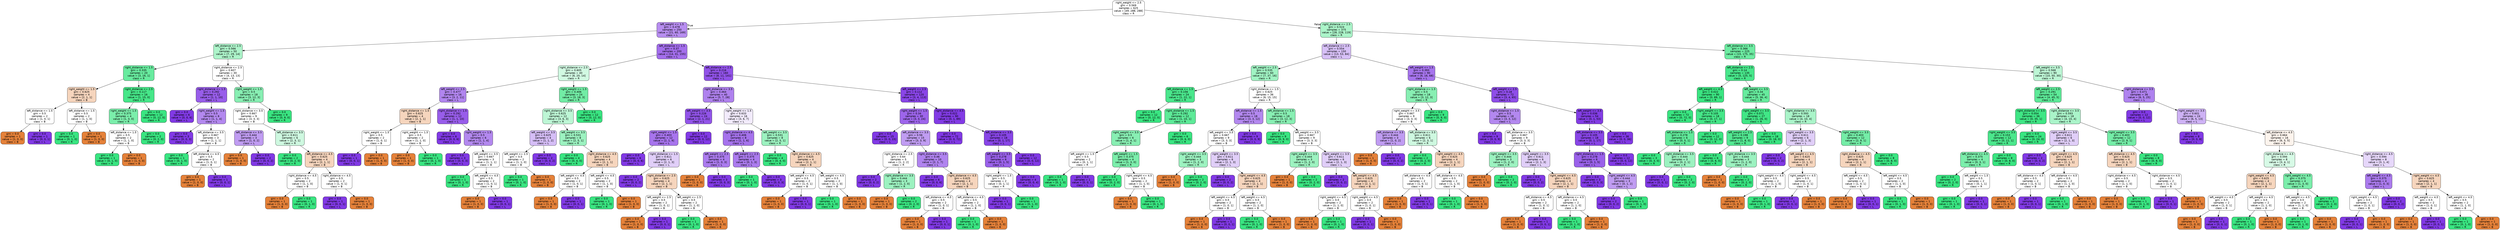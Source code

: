 digraph Tree {
node [shape=box, style="filled, rounded", color="black", fontname="helvetica"] ;
edge [fontname="helvetica"] ;
0 [label="right_weight <= 2.5\ngini = 0.569\nsamples = 625\nvalue = [49, 288, 288]\nclass = R", fillcolor="#ffffff"] ;
1 [label="left_weight <= 1.5\ngini = 0.478\nsamples = 250\nvalue = [21, 60, 169]\nclass = L", fillcolor="#b78df0"] ;
0 -> 1 [labeldistance=2.5, labelangle=45, headlabel="True"] ;
2 [label="left_distance <= 2.5\ngini = 0.566\nsamples = 50\nvalue = [7, 29, 14]\nclass = R", fillcolor="#adf4ca"] ;
1 -> 2 ;
3 [label="right_distance <= 1.5\ngini = 0.335\nsamples = 20\nvalue = [3, 16, 1]\nclass = R", fillcolor="#68eb9f"] ;
2 -> 3 ;
4 [label="right_weight <= 1.5\ngini = 0.625\nsamples = 4\nvalue = [2, 1, 1]\nclass = B", fillcolor="#f6d5bd"] ;
3 -> 4 ;
5 [label="left_distance <= 1.5\ngini = 0.5\nsamples = 2\nvalue = [1, 0, 1]\nclass = B", fillcolor="#ffffff"] ;
4 -> 5 ;
6 [label="gini = 0.0\nsamples = 1\nvalue = [1, 0, 0]\nclass = B", fillcolor="#e58139"] ;
5 -> 6 ;
7 [label="gini = 0.0\nsamples = 1\nvalue = [0, 0, 1]\nclass = L", fillcolor="#8139e5"] ;
5 -> 7 ;
8 [label="left_distance <= 1.5\ngini = 0.5\nsamples = 2\nvalue = [1, 1, 0]\nclass = B", fillcolor="#ffffff"] ;
4 -> 8 ;
9 [label="gini = 0.0\nsamples = 1\nvalue = [0, 1, 0]\nclass = R", fillcolor="#39e581"] ;
8 -> 9 ;
10 [label="gini = 0.0\nsamples = 1\nvalue = [1, 0, 0]\nclass = B", fillcolor="#e58139"] ;
8 -> 10 ;
11 [label="right_distance <= 2.5\ngini = 0.117\nsamples = 16\nvalue = [1, 15, 0]\nclass = R", fillcolor="#46e789"] ;
3 -> 11 ;
12 [label="right_weight <= 1.5\ngini = 0.375\nsamples = 4\nvalue = [1, 3, 0]\nclass = R", fillcolor="#7beeab"] ;
11 -> 12 ;
13 [label="left_distance <= 1.5\ngini = 0.5\nsamples = 2\nvalue = [1, 1, 0]\nclass = B", fillcolor="#ffffff"] ;
12 -> 13 ;
14 [label="gini = 0.0\nsamples = 1\nvalue = [0, 1, 0]\nclass = R", fillcolor="#39e581"] ;
13 -> 14 ;
15 [label="gini = 0.0\nsamples = 1\nvalue = [1, 0, 0]\nclass = B", fillcolor="#e58139"] ;
13 -> 15 ;
16 [label="gini = 0.0\nsamples = 2\nvalue = [0, 2, 0]\nclass = R", fillcolor="#39e581"] ;
12 -> 16 ;
17 [label="gini = 0.0\nsamples = 12\nvalue = [0, 12, 0]\nclass = R", fillcolor="#39e581"] ;
11 -> 17 ;
18 [label="right_distance <= 2.5\ngini = 0.607\nsamples = 30\nvalue = [4, 13, 13]\nclass = R", fillcolor="#ffffff"] ;
2 -> 18 ;
19 [label="right_distance <= 1.5\ngini = 0.292\nsamples = 12\nvalue = [1, 1, 10]\nclass = L", fillcolor="#985dea"] ;
18 -> 19 ;
20 [label="gini = 0.0\nsamples = 6\nvalue = [0, 0, 6]\nclass = L", fillcolor="#8139e5"] ;
19 -> 20 ;
21 [label="right_weight <= 1.5\ngini = 0.5\nsamples = 6\nvalue = [1, 1, 4]\nclass = L", fillcolor="#b388ef"] ;
19 -> 21 ;
22 [label="gini = 0.0\nsamples = 3\nvalue = [0, 0, 3]\nclass = L", fillcolor="#8139e5"] ;
21 -> 22 ;
23 [label="left_distance <= 3.5\ngini = 0.667\nsamples = 3\nvalue = [1, 1, 1]\nclass = B", fillcolor="#ffffff"] ;
21 -> 23 ;
24 [label="gini = 0.0\nsamples = 1\nvalue = [0, 1, 0]\nclass = R", fillcolor="#39e581"] ;
23 -> 24 ;
25 [label="left_distance <= 4.5\ngini = 0.5\nsamples = 2\nvalue = [1, 0, 1]\nclass = B", fillcolor="#ffffff"] ;
23 -> 25 ;
26 [label="gini = 0.0\nsamples = 1\nvalue = [1, 0, 0]\nclass = B", fillcolor="#e58139"] ;
25 -> 26 ;
27 [label="gini = 0.0\nsamples = 1\nvalue = [0, 0, 1]\nclass = L", fillcolor="#8139e5"] ;
25 -> 27 ;
28 [label="right_weight <= 1.5\ngini = 0.5\nsamples = 18\nvalue = [3, 12, 3]\nclass = R", fillcolor="#88efb3"] ;
18 -> 28 ;
29 [label="right_distance <= 3.5\ngini = 0.667\nsamples = 9\nvalue = [3, 3, 3]\nclass = B", fillcolor="#ffffff"] ;
28 -> 29 ;
30 [label="left_distance <= 3.5\ngini = 0.444\nsamples = 3\nvalue = [1, 0, 2]\nclass = L", fillcolor="#c09cf2"] ;
29 -> 30 ;
31 [label="gini = 0.0\nsamples = 1\nvalue = [1, 0, 0]\nclass = B", fillcolor="#e58139"] ;
30 -> 31 ;
32 [label="gini = 0.0\nsamples = 2\nvalue = [0, 0, 2]\nclass = L", fillcolor="#8139e5"] ;
30 -> 32 ;
33 [label="left_distance <= 3.5\ngini = 0.611\nsamples = 6\nvalue = [2, 3, 1]\nclass = R", fillcolor="#cef8e0"] ;
29 -> 33 ;
34 [label="gini = 0.0\nsamples = 2\nvalue = [0, 2, 0]\nclass = R", fillcolor="#39e581"] ;
33 -> 34 ;
35 [label="left_distance <= 4.5\ngini = 0.625\nsamples = 4\nvalue = [2, 1, 1]\nclass = B", fillcolor="#f6d5bd"] ;
33 -> 35 ;
36 [label="right_distance <= 4.5\ngini = 0.5\nsamples = 2\nvalue = [1, 1, 0]\nclass = B", fillcolor="#ffffff"] ;
35 -> 36 ;
37 [label="gini = 0.0\nsamples = 1\nvalue = [1, 0, 0]\nclass = B", fillcolor="#e58139"] ;
36 -> 37 ;
38 [label="gini = 0.0\nsamples = 1\nvalue = [0, 1, 0]\nclass = R", fillcolor="#39e581"] ;
36 -> 38 ;
39 [label="right_distance <= 4.5\ngini = 0.5\nsamples = 2\nvalue = [1, 0, 1]\nclass = B", fillcolor="#ffffff"] ;
35 -> 39 ;
40 [label="gini = 0.0\nsamples = 1\nvalue = [0, 0, 1]\nclass = L", fillcolor="#8139e5"] ;
39 -> 40 ;
41 [label="gini = 0.0\nsamples = 1\nvalue = [1, 0, 0]\nclass = B", fillcolor="#e58139"] ;
39 -> 41 ;
42 [label="gini = 0.0\nsamples = 9\nvalue = [0, 9, 0]\nclass = R", fillcolor="#39e581"] ;
28 -> 42 ;
43 [label="left_distance <= 1.5\ngini = 0.37\nsamples = 200\nvalue = [14, 31, 155]\nclass = L", fillcolor="#a36eec"] ;
1 -> 43 ;
44 [label="right_distance <= 2.5\ngini = 0.605\nsamples = 40\nvalue = [6, 20, 14]\nclass = R", fillcolor="#d1f9e2"] ;
43 -> 44 ;
45 [label="left_weight <= 2.5\ngini = 0.477\nsamples = 16\nvalue = [3, 2, 11]\nclass = L", fillcolor="#b185ef"] ;
44 -> 45 ;
46 [label="right_distance <= 1.5\ngini = 0.625\nsamples = 4\nvalue = [2, 1, 1]\nclass = B", fillcolor="#f6d5bd"] ;
45 -> 46 ;
47 [label="right_weight <= 1.5\ngini = 0.5\nsamples = 2\nvalue = [1, 0, 1]\nclass = B", fillcolor="#ffffff"] ;
46 -> 47 ;
48 [label="gini = 0.0\nsamples = 1\nvalue = [0, 0, 1]\nclass = L", fillcolor="#8139e5"] ;
47 -> 48 ;
49 [label="gini = 0.0\nsamples = 1\nvalue = [1, 0, 0]\nclass = B", fillcolor="#e58139"] ;
47 -> 49 ;
50 [label="right_weight <= 1.5\ngini = 0.5\nsamples = 2\nvalue = [1, 1, 0]\nclass = B", fillcolor="#ffffff"] ;
46 -> 50 ;
51 [label="gini = 0.0\nsamples = 1\nvalue = [1, 0, 0]\nclass = B", fillcolor="#e58139"] ;
50 -> 51 ;
52 [label="gini = 0.0\nsamples = 1\nvalue = [0, 1, 0]\nclass = R", fillcolor="#39e581"] ;
50 -> 52 ;
53 [label="right_distance <= 1.5\ngini = 0.292\nsamples = 12\nvalue = [1, 1, 10]\nclass = L", fillcolor="#985dea"] ;
45 -> 53 ;
54 [label="gini = 0.0\nsamples = 6\nvalue = [0, 0, 6]\nclass = L", fillcolor="#8139e5"] ;
53 -> 54 ;
55 [label="right_weight <= 1.5\ngini = 0.5\nsamples = 6\nvalue = [1, 1, 4]\nclass = L", fillcolor="#b388ef"] ;
53 -> 55 ;
56 [label="gini = 0.0\nsamples = 3\nvalue = [0, 0, 3]\nclass = L", fillcolor="#8139e5"] ;
55 -> 56 ;
57 [label="left_weight <= 3.5\ngini = 0.667\nsamples = 3\nvalue = [1, 1, 1]\nclass = B", fillcolor="#ffffff"] ;
55 -> 57 ;
58 [label="gini = 0.0\nsamples = 1\nvalue = [0, 1, 0]\nclass = R", fillcolor="#39e581"] ;
57 -> 58 ;
59 [label="left_weight <= 4.5\ngini = 0.5\nsamples = 2\nvalue = [1, 0, 1]\nclass = B", fillcolor="#ffffff"] ;
57 -> 59 ;
60 [label="gini = 0.0\nsamples = 1\nvalue = [1, 0, 0]\nclass = B", fillcolor="#e58139"] ;
59 -> 60 ;
61 [label="gini = 0.0\nsamples = 1\nvalue = [0, 0, 1]\nclass = L", fillcolor="#8139e5"] ;
59 -> 61 ;
62 [label="right_weight <= 1.5\ngini = 0.406\nsamples = 24\nvalue = [3, 18, 3]\nclass = R", fillcolor="#72eca5"] ;
44 -> 62 ;
63 [label="right_distance <= 3.5\ngini = 0.625\nsamples = 12\nvalue = [3, 6, 3]\nclass = R", fillcolor="#bdf6d5"] ;
62 -> 63 ;
64 [label="left_weight <= 3.5\ngini = 0.625\nsamples = 4\nvalue = [1, 1, 2]\nclass = L", fillcolor="#d5bdf6"] ;
63 -> 64 ;
65 [label="left_weight <= 2.5\ngini = 0.5\nsamples = 2\nvalue = [1, 1, 0]\nclass = B", fillcolor="#ffffff"] ;
64 -> 65 ;
66 [label="gini = 0.0\nsamples = 1\nvalue = [0, 1, 0]\nclass = R", fillcolor="#39e581"] ;
65 -> 66 ;
67 [label="gini = 0.0\nsamples = 1\nvalue = [1, 0, 0]\nclass = B", fillcolor="#e58139"] ;
65 -> 67 ;
68 [label="gini = 0.0\nsamples = 2\nvalue = [0, 0, 2]\nclass = L", fillcolor="#8139e5"] ;
64 -> 68 ;
69 [label="left_weight <= 3.5\ngini = 0.531\nsamples = 8\nvalue = [2, 5, 1]\nclass = R", fillcolor="#9cf2c0"] ;
63 -> 69 ;
70 [label="gini = 0.0\nsamples = 4\nvalue = [0, 4, 0]\nclass = R", fillcolor="#39e581"] ;
69 -> 70 ;
71 [label="right_distance <= 4.5\ngini = 0.625\nsamples = 4\nvalue = [2, 1, 1]\nclass = B", fillcolor="#f6d5bd"] ;
69 -> 71 ;
72 [label="left_weight <= 4.5\ngini = 0.5\nsamples = 2\nvalue = [1, 0, 1]\nclass = B", fillcolor="#ffffff"] ;
71 -> 72 ;
73 [label="gini = 0.0\nsamples = 1\nvalue = [1, 0, 0]\nclass = B", fillcolor="#e58139"] ;
72 -> 73 ;
74 [label="gini = 0.0\nsamples = 1\nvalue = [0, 0, 1]\nclass = L", fillcolor="#8139e5"] ;
72 -> 74 ;
75 [label="left_weight <= 4.5\ngini = 0.5\nsamples = 2\nvalue = [1, 1, 0]\nclass = B", fillcolor="#ffffff"] ;
71 -> 75 ;
76 [label="gini = 0.0\nsamples = 1\nvalue = [0, 1, 0]\nclass = R", fillcolor="#39e581"] ;
75 -> 76 ;
77 [label="gini = 0.0\nsamples = 1\nvalue = [1, 0, 0]\nclass = B", fillcolor="#e58139"] ;
75 -> 77 ;
78 [label="gini = 0.0\nsamples = 12\nvalue = [0, 12, 0]\nclass = R", fillcolor="#39e581"] ;
62 -> 78 ;
79 [label="left_distance <= 2.5\ngini = 0.216\nsamples = 160\nvalue = [8, 11, 141]\nclass = L", fillcolor="#9152e8"] ;
43 -> 79 ;
80 [label="right_distance <= 3.5\ngini = 0.464\nsamples = 40\nvalue = [5, 7, 28]\nclass = L", fillcolor="#af81ee"] ;
79 -> 80 ;
81 [label="left_weight <= 3.5\ngini = 0.226\nsamples = 24\nvalue = [2, 1, 21]\nclass = L", fillcolor="#9254e9"] ;
80 -> 81 ;
82 [label="right_weight <= 1.5\ngini = 0.403\nsamples = 12\nvalue = [2, 1, 9]\nclass = L", fillcolor="#a774ed"] ;
81 -> 82 ;
83 [label="gini = 0.0\nsamples = 6\nvalue = [0, 0, 6]\nclass = L", fillcolor="#8139e5"] ;
82 -> 83 ;
84 [label="right_distance <= 1.5\ngini = 0.611\nsamples = 6\nvalue = [2, 1, 3]\nclass = L", fillcolor="#e0cef8"] ;
82 -> 84 ;
85 [label="gini = 0.0\nsamples = 2\nvalue = [0, 0, 2]\nclass = L", fillcolor="#8139e5"] ;
84 -> 85 ;
86 [label="right_distance <= 2.5\ngini = 0.625\nsamples = 4\nvalue = [2, 1, 1]\nclass = B", fillcolor="#f6d5bd"] ;
84 -> 86 ;
87 [label="left_weight <= 2.5\ngini = 0.5\nsamples = 2\nvalue = [1, 0, 1]\nclass = B", fillcolor="#ffffff"] ;
86 -> 87 ;
88 [label="gini = 0.0\nsamples = 1\nvalue = [1, 0, 0]\nclass = B", fillcolor="#e58139"] ;
87 -> 88 ;
89 [label="gini = 0.0\nsamples = 1\nvalue = [0, 0, 1]\nclass = L", fillcolor="#8139e5"] ;
87 -> 89 ;
90 [label="left_weight <= 2.5\ngini = 0.5\nsamples = 2\nvalue = [1, 1, 0]\nclass = B", fillcolor="#ffffff"] ;
86 -> 90 ;
91 [label="gini = 0.0\nsamples = 1\nvalue = [0, 1, 0]\nclass = R", fillcolor="#39e581"] ;
90 -> 91 ;
92 [label="gini = 0.0\nsamples = 1\nvalue = [1, 0, 0]\nclass = B", fillcolor="#e58139"] ;
90 -> 92 ;
93 [label="gini = 0.0\nsamples = 12\nvalue = [0, 0, 12]\nclass = L", fillcolor="#8139e5"] ;
81 -> 93 ;
94 [label="right_weight <= 1.5\ngini = 0.633\nsamples = 16\nvalue = [3, 6, 7]\nclass = L", fillcolor="#f2ebfc"] ;
80 -> 94 ;
95 [label="right_distance <= 4.5\ngini = 0.406\nsamples = 8\nvalue = [1, 1, 6]\nclass = L", fillcolor="#a572ec"] ;
94 -> 95 ;
96 [label="left_weight <= 2.5\ngini = 0.375\nsamples = 4\nvalue = [1, 0, 3]\nclass = L", fillcolor="#ab7bee"] ;
95 -> 96 ;
97 [label="gini = 0.0\nsamples = 1\nvalue = [1, 0, 0]\nclass = B", fillcolor="#e58139"] ;
96 -> 97 ;
98 [label="gini = 0.0\nsamples = 3\nvalue = [0, 0, 3]\nclass = L", fillcolor="#8139e5"] ;
96 -> 98 ;
99 [label="left_weight <= 2.5\ngini = 0.375\nsamples = 4\nvalue = [0, 1, 3]\nclass = L", fillcolor="#ab7bee"] ;
95 -> 99 ;
100 [label="gini = 0.0\nsamples = 1\nvalue = [0, 1, 0]\nclass = R", fillcolor="#39e581"] ;
99 -> 100 ;
101 [label="gini = 0.0\nsamples = 3\nvalue = [0, 0, 3]\nclass = L", fillcolor="#8139e5"] ;
99 -> 101 ;
102 [label="left_weight <= 3.5\ngini = 0.531\nsamples = 8\nvalue = [2, 5, 1]\nclass = R", fillcolor="#9cf2c0"] ;
94 -> 102 ;
103 [label="gini = 0.0\nsamples = 4\nvalue = [0, 4, 0]\nclass = R", fillcolor="#39e581"] ;
102 -> 103 ;
104 [label="right_distance <= 4.5\ngini = 0.625\nsamples = 4\nvalue = [2, 1, 1]\nclass = B", fillcolor="#f6d5bd"] ;
102 -> 104 ;
105 [label="left_weight <= 4.5\ngini = 0.5\nsamples = 2\nvalue = [1, 0, 1]\nclass = B", fillcolor="#ffffff"] ;
104 -> 105 ;
106 [label="gini = 0.0\nsamples = 1\nvalue = [1, 0, 0]\nclass = B", fillcolor="#e58139"] ;
105 -> 106 ;
107 [label="gini = 0.0\nsamples = 1\nvalue = [0, 0, 1]\nclass = L", fillcolor="#8139e5"] ;
105 -> 107 ;
108 [label="left_weight <= 4.5\ngini = 0.5\nsamples = 2\nvalue = [1, 1, 0]\nclass = B", fillcolor="#ffffff"] ;
104 -> 108 ;
109 [label="gini = 0.0\nsamples = 1\nvalue = [0, 1, 0]\nclass = R", fillcolor="#39e581"] ;
108 -> 109 ;
110 [label="gini = 0.0\nsamples = 1\nvalue = [1, 0, 0]\nclass = B", fillcolor="#e58139"] ;
108 -> 110 ;
111 [label="left_weight <= 2.5\ngini = 0.112\nsamples = 120\nvalue = [3, 4, 113]\nclass = L", fillcolor="#8945e7"] ;
79 -> 111 ;
112 [label="right_weight <= 1.5\ngini = 0.34\nsamples = 30\nvalue = [3, 3, 24]\nclass = L", fillcolor="#9d65eb"] ;
111 -> 112 ;
113 [label="gini = 0.0\nsamples = 15\nvalue = [0, 0, 15]\nclass = L", fillcolor="#8139e5"] ;
112 -> 113 ;
114 [label="left_distance <= 3.5\ngini = 0.56\nsamples = 15\nvalue = [3, 3, 9]\nclass = L", fillcolor="#c09cf2"] ;
112 -> 114 ;
115 [label="right_distance <= 2.5\ngini = 0.64\nsamples = 5\nvalue = [1, 2, 2]\nclass = R", fillcolor="#ffffff"] ;
114 -> 115 ;
116 [label="gini = 0.0\nsamples = 2\nvalue = [0, 0, 2]\nclass = L", fillcolor="#8139e5"] ;
115 -> 116 ;
117 [label="right_distance <= 3.5\ngini = 0.444\nsamples = 3\nvalue = [1, 2, 0]\nclass = R", fillcolor="#9cf2c0"] ;
115 -> 117 ;
118 [label="gini = 0.0\nsamples = 1\nvalue = [1, 0, 0]\nclass = B", fillcolor="#e58139"] ;
117 -> 118 ;
119 [label="gini = 0.0\nsamples = 2\nvalue = [0, 2, 0]\nclass = R", fillcolor="#39e581"] ;
117 -> 119 ;
120 [label="right_distance <= 3.5\ngini = 0.46\nsamples = 10\nvalue = [2, 1, 7]\nclass = L", fillcolor="#b083ef"] ;
114 -> 120 ;
121 [label="gini = 0.0\nsamples = 6\nvalue = [0, 0, 6]\nclass = L", fillcolor="#8139e5"] ;
120 -> 121 ;
122 [label="right_distance <= 4.5\ngini = 0.625\nsamples = 4\nvalue = [2, 1, 1]\nclass = B", fillcolor="#f6d5bd"] ;
120 -> 122 ;
123 [label="left_distance <= 4.5\ngini = 0.5\nsamples = 2\nvalue = [1, 0, 1]\nclass = B", fillcolor="#ffffff"] ;
122 -> 123 ;
124 [label="gini = 0.0\nsamples = 1\nvalue = [1, 0, 0]\nclass = B", fillcolor="#e58139"] ;
123 -> 124 ;
125 [label="gini = 0.0\nsamples = 1\nvalue = [0, 0, 1]\nclass = L", fillcolor="#8139e5"] ;
123 -> 125 ;
126 [label="left_distance <= 4.5\ngini = 0.5\nsamples = 2\nvalue = [1, 1, 0]\nclass = B", fillcolor="#ffffff"] ;
122 -> 126 ;
127 [label="gini = 0.0\nsamples = 1\nvalue = [0, 1, 0]\nclass = R", fillcolor="#39e581"] ;
126 -> 127 ;
128 [label="gini = 0.0\nsamples = 1\nvalue = [1, 0, 0]\nclass = B", fillcolor="#e58139"] ;
126 -> 128 ;
129 [label="right_distance <= 4.5\ngini = 0.022\nsamples = 90\nvalue = [0, 1, 89]\nclass = L", fillcolor="#823be5"] ;
111 -> 129 ;
130 [label="gini = 0.0\nsamples = 72\nvalue = [0, 0, 72]\nclass = L", fillcolor="#8139e5"] ;
129 -> 130 ;
131 [label="left_distance <= 3.5\ngini = 0.105\nsamples = 18\nvalue = [0, 1, 17]\nclass = L", fillcolor="#8845e7"] ;
129 -> 131 ;
132 [label="left_weight <= 3.5\ngini = 0.278\nsamples = 6\nvalue = [0, 1, 5]\nclass = L", fillcolor="#9a61ea"] ;
131 -> 132 ;
133 [label="right_weight <= 1.5\ngini = 0.5\nsamples = 2\nvalue = [0, 1, 1]\nclass = R", fillcolor="#ffffff"] ;
132 -> 133 ;
134 [label="gini = 0.0\nsamples = 1\nvalue = [0, 0, 1]\nclass = L", fillcolor="#8139e5"] ;
133 -> 134 ;
135 [label="gini = 0.0\nsamples = 1\nvalue = [0, 1, 0]\nclass = R", fillcolor="#39e581"] ;
133 -> 135 ;
136 [label="gini = 0.0\nsamples = 4\nvalue = [0, 0, 4]\nclass = L", fillcolor="#8139e5"] ;
132 -> 136 ;
137 [label="gini = 0.0\nsamples = 12\nvalue = [0, 0, 12]\nclass = L", fillcolor="#8139e5"] ;
131 -> 137 ;
138 [label="right_distance <= 2.5\ngini = 0.524\nsamples = 375\nvalue = [28, 228, 119]\nclass = R", fillcolor="#abf4c9"] ;
0 -> 138 [labeldistance=2.5, labelangle=-45, headlabel="False"] ;
139 [label="left_distance <= 2.5\ngini = 0.554\nsamples = 150\nvalue = [13, 53, 84]\nclass = L", fillcolor="#d7c0f7"] ;
138 -> 139 ;
140 [label="left_weight <= 2.5\ngini = 0.535\nsamples = 60\nvalue = [7, 37, 16]\nclass = R", fillcolor="#a0f3c3"] ;
139 -> 140 ;
141 [label="left_distance <= 1.5\ngini = 0.156\nsamples = 24\nvalue = [1, 22, 1]\nclass = R", fillcolor="#4ae78c"] ;
140 -> 141 ;
142 [label="gini = 0.0\nsamples = 12\nvalue = [0, 12, 0]\nclass = R", fillcolor="#39e581"] ;
141 -> 142 ;
143 [label="right_distance <= 1.5\ngini = 0.292\nsamples = 12\nvalue = [1, 10, 1]\nclass = R", fillcolor="#5dea98"] ;
141 -> 143 ;
144 [label="right_weight <= 3.5\ngini = 0.5\nsamples = 6\nvalue = [1, 4, 1]\nclass = R", fillcolor="#88efb3"] ;
143 -> 144 ;
145 [label="left_weight <= 1.5\ngini = 0.5\nsamples = 2\nvalue = [0, 1, 1]\nclass = R", fillcolor="#ffffff"] ;
144 -> 145 ;
146 [label="gini = 0.0\nsamples = 1\nvalue = [0, 1, 0]\nclass = R", fillcolor="#39e581"] ;
145 -> 146 ;
147 [label="gini = 0.0\nsamples = 1\nvalue = [0, 0, 1]\nclass = L", fillcolor="#8139e5"] ;
145 -> 147 ;
148 [label="left_weight <= 1.5\ngini = 0.375\nsamples = 4\nvalue = [1, 3, 0]\nclass = R", fillcolor="#7beeab"] ;
144 -> 148 ;
149 [label="gini = 0.0\nsamples = 2\nvalue = [0, 2, 0]\nclass = R", fillcolor="#39e581"] ;
148 -> 149 ;
150 [label="right_weight <= 4.5\ngini = 0.5\nsamples = 2\nvalue = [1, 1, 0]\nclass = B", fillcolor="#ffffff"] ;
148 -> 150 ;
151 [label="gini = 0.0\nsamples = 1\nvalue = [1, 0, 0]\nclass = B", fillcolor="#e58139"] ;
150 -> 151 ;
152 [label="gini = 0.0\nsamples = 1\nvalue = [0, 1, 0]\nclass = R", fillcolor="#39e581"] ;
150 -> 152 ;
153 [label="gini = 0.0\nsamples = 6\nvalue = [0, 6, 0]\nclass = R", fillcolor="#39e581"] ;
143 -> 153 ;
154 [label="right_distance <= 1.5\ngini = 0.625\nsamples = 36\nvalue = [6, 15, 15]\nclass = R", fillcolor="#ffffff"] ;
140 -> 154 ;
155 [label="left_distance <= 1.5\ngini = 0.5\nsamples = 18\nvalue = [3, 3, 12]\nclass = L", fillcolor="#b388ef"] ;
154 -> 155 ;
156 [label="left_weight <= 3.5\ngini = 0.667\nsamples = 9\nvalue = [3, 3, 3]\nclass = B", fillcolor="#ffffff"] ;
155 -> 156 ;
157 [label="right_weight <= 3.5\ngini = 0.444\nsamples = 3\nvalue = [1, 2, 0]\nclass = R", fillcolor="#9cf2c0"] ;
156 -> 157 ;
158 [label="gini = 0.0\nsamples = 1\nvalue = [1, 0, 0]\nclass = B", fillcolor="#e58139"] ;
157 -> 158 ;
159 [label="gini = 0.0\nsamples = 2\nvalue = [0, 2, 0]\nclass = R", fillcolor="#39e581"] ;
157 -> 159 ;
160 [label="right_weight <= 3.5\ngini = 0.611\nsamples = 6\nvalue = [2, 1, 3]\nclass = L", fillcolor="#e0cef8"] ;
156 -> 160 ;
161 [label="gini = 0.0\nsamples = 2\nvalue = [0, 0, 2]\nclass = L", fillcolor="#8139e5"] ;
160 -> 161 ;
162 [label="right_weight <= 4.5\ngini = 0.625\nsamples = 4\nvalue = [2, 1, 1]\nclass = B", fillcolor="#f6d5bd"] ;
160 -> 162 ;
163 [label="left_weight <= 4.5\ngini = 0.5\nsamples = 2\nvalue = [1, 0, 1]\nclass = B", fillcolor="#ffffff"] ;
162 -> 163 ;
164 [label="gini = 0.0\nsamples = 1\nvalue = [1, 0, 0]\nclass = B", fillcolor="#e58139"] ;
163 -> 164 ;
165 [label="gini = 0.0\nsamples = 1\nvalue = [0, 0, 1]\nclass = L", fillcolor="#8139e5"] ;
163 -> 165 ;
166 [label="left_weight <= 4.5\ngini = 0.5\nsamples = 2\nvalue = [1, 1, 0]\nclass = B", fillcolor="#ffffff"] ;
162 -> 166 ;
167 [label="gini = 0.0\nsamples = 1\nvalue = [0, 1, 0]\nclass = R", fillcolor="#39e581"] ;
166 -> 167 ;
168 [label="gini = 0.0\nsamples = 1\nvalue = [1, 0, 0]\nclass = B", fillcolor="#e58139"] ;
166 -> 168 ;
169 [label="gini = 0.0\nsamples = 9\nvalue = [0, 0, 9]\nclass = L", fillcolor="#8139e5"] ;
155 -> 169 ;
170 [label="left_distance <= 1.5\ngini = 0.5\nsamples = 18\nvalue = [3, 12, 3]\nclass = R", fillcolor="#88efb3"] ;
154 -> 170 ;
171 [label="gini = 0.0\nsamples = 9\nvalue = [0, 9, 0]\nclass = R", fillcolor="#39e581"] ;
170 -> 171 ;
172 [label="left_weight <= 3.5\ngini = 0.667\nsamples = 9\nvalue = [3, 3, 3]\nclass = B", fillcolor="#ffffff"] ;
170 -> 172 ;
173 [label="right_weight <= 3.5\ngini = 0.444\nsamples = 3\nvalue = [1, 2, 0]\nclass = R", fillcolor="#9cf2c0"] ;
172 -> 173 ;
174 [label="gini = 0.0\nsamples = 1\nvalue = [1, 0, 0]\nclass = B", fillcolor="#e58139"] ;
173 -> 174 ;
175 [label="gini = 0.0\nsamples = 2\nvalue = [0, 2, 0]\nclass = R", fillcolor="#39e581"] ;
173 -> 175 ;
176 [label="right_weight <= 3.5\ngini = 0.611\nsamples = 6\nvalue = [2, 1, 3]\nclass = L", fillcolor="#e0cef8"] ;
172 -> 176 ;
177 [label="gini = 0.0\nsamples = 2\nvalue = [0, 0, 2]\nclass = L", fillcolor="#8139e5"] ;
176 -> 177 ;
178 [label="left_weight <= 4.5\ngini = 0.625\nsamples = 4\nvalue = [2, 1, 1]\nclass = B", fillcolor="#f6d5bd"] ;
176 -> 178 ;
179 [label="right_weight <= 4.5\ngini = 0.5\nsamples = 2\nvalue = [1, 1, 0]\nclass = B", fillcolor="#ffffff"] ;
178 -> 179 ;
180 [label="gini = 0.0\nsamples = 1\nvalue = [1, 0, 0]\nclass = B", fillcolor="#e58139"] ;
179 -> 180 ;
181 [label="gini = 0.0\nsamples = 1\nvalue = [0, 1, 0]\nclass = R", fillcolor="#39e581"] ;
179 -> 181 ;
182 [label="right_weight <= 4.5\ngini = 0.5\nsamples = 2\nvalue = [1, 0, 1]\nclass = B", fillcolor="#ffffff"] ;
178 -> 182 ;
183 [label="gini = 0.0\nsamples = 1\nvalue = [0, 0, 1]\nclass = L", fillcolor="#8139e5"] ;
182 -> 183 ;
184 [label="gini = 0.0\nsamples = 1\nvalue = [1, 0, 0]\nclass = B", fillcolor="#e58139"] ;
182 -> 184 ;
185 [label="left_weight <= 1.5\ngini = 0.393\nsamples = 90\nvalue = [6, 16, 68]\nclass = L", fillcolor="#a674ed"] ;
139 -> 185 ;
186 [label="right_distance <= 1.5\ngini = 0.5\nsamples = 18\nvalue = [3, 12, 3]\nclass = R", fillcolor="#88efb3"] ;
185 -> 186 ;
187 [label="right_weight <= 3.5\ngini = 0.667\nsamples = 9\nvalue = [3, 3, 3]\nclass = B", fillcolor="#ffffff"] ;
186 -> 187 ;
188 [label="left_distance <= 3.5\ngini = 0.444\nsamples = 3\nvalue = [1, 0, 2]\nclass = L", fillcolor="#c09cf2"] ;
187 -> 188 ;
189 [label="gini = 0.0\nsamples = 1\nvalue = [1, 0, 0]\nclass = B", fillcolor="#e58139"] ;
188 -> 189 ;
190 [label="gini = 0.0\nsamples = 2\nvalue = [0, 0, 2]\nclass = L", fillcolor="#8139e5"] ;
188 -> 190 ;
191 [label="left_distance <= 3.5\ngini = 0.611\nsamples = 6\nvalue = [2, 3, 1]\nclass = R", fillcolor="#cef8e0"] ;
187 -> 191 ;
192 [label="gini = 0.0\nsamples = 2\nvalue = [0, 2, 0]\nclass = R", fillcolor="#39e581"] ;
191 -> 192 ;
193 [label="right_weight <= 4.5\ngini = 0.625\nsamples = 4\nvalue = [2, 1, 1]\nclass = B", fillcolor="#f6d5bd"] ;
191 -> 193 ;
194 [label="left_distance <= 4.5\ngini = 0.5\nsamples = 2\nvalue = [1, 0, 1]\nclass = B", fillcolor="#ffffff"] ;
193 -> 194 ;
195 [label="gini = 0.0\nsamples = 1\nvalue = [1, 0, 0]\nclass = B", fillcolor="#e58139"] ;
194 -> 195 ;
196 [label="gini = 0.0\nsamples = 1\nvalue = [0, 0, 1]\nclass = L", fillcolor="#8139e5"] ;
194 -> 196 ;
197 [label="left_distance <= 4.5\ngini = 0.5\nsamples = 2\nvalue = [1, 1, 0]\nclass = B", fillcolor="#ffffff"] ;
193 -> 197 ;
198 [label="gini = 0.0\nsamples = 1\nvalue = [0, 1, 0]\nclass = R", fillcolor="#39e581"] ;
197 -> 198 ;
199 [label="gini = 0.0\nsamples = 1\nvalue = [1, 0, 0]\nclass = B", fillcolor="#e58139"] ;
197 -> 199 ;
200 [label="gini = 0.0\nsamples = 9\nvalue = [0, 9, 0]\nclass = R", fillcolor="#39e581"] ;
186 -> 200 ;
201 [label="left_weight <= 2.5\ngini = 0.18\nsamples = 72\nvalue = [3, 4, 65]\nclass = L", fillcolor="#8e4de8"] ;
185 -> 201 ;
202 [label="right_distance <= 1.5\ngini = 0.5\nsamples = 18\nvalue = [3, 3, 12]\nclass = L", fillcolor="#b388ef"] ;
201 -> 202 ;
203 [label="gini = 0.0\nsamples = 9\nvalue = [0, 0, 9]\nclass = L", fillcolor="#8139e5"] ;
202 -> 203 ;
204 [label="left_distance <= 3.5\ngini = 0.667\nsamples = 9\nvalue = [3, 3, 3]\nclass = B", fillcolor="#ffffff"] ;
202 -> 204 ;
205 [label="right_weight <= 3.5\ngini = 0.444\nsamples = 3\nvalue = [1, 2, 0]\nclass = R", fillcolor="#9cf2c0"] ;
204 -> 205 ;
206 [label="gini = 0.0\nsamples = 1\nvalue = [1, 0, 0]\nclass = B", fillcolor="#e58139"] ;
205 -> 206 ;
207 [label="gini = 0.0\nsamples = 2\nvalue = [0, 2, 0]\nclass = R", fillcolor="#39e581"] ;
205 -> 207 ;
208 [label="right_weight <= 3.5\ngini = 0.611\nsamples = 6\nvalue = [2, 1, 3]\nclass = L", fillcolor="#e0cef8"] ;
204 -> 208 ;
209 [label="gini = 0.0\nsamples = 2\nvalue = [0, 0, 2]\nclass = L", fillcolor="#8139e5"] ;
208 -> 209 ;
210 [label="right_weight <= 4.5\ngini = 0.625\nsamples = 4\nvalue = [2, 1, 1]\nclass = B", fillcolor="#f6d5bd"] ;
208 -> 210 ;
211 [label="left_distance <= 4.5\ngini = 0.5\nsamples = 2\nvalue = [1, 0, 1]\nclass = B", fillcolor="#ffffff"] ;
210 -> 211 ;
212 [label="gini = 0.0\nsamples = 1\nvalue = [1, 0, 0]\nclass = B", fillcolor="#e58139"] ;
211 -> 212 ;
213 [label="gini = 0.0\nsamples = 1\nvalue = [0, 0, 1]\nclass = L", fillcolor="#8139e5"] ;
211 -> 213 ;
214 [label="left_distance <= 4.5\ngini = 0.5\nsamples = 2\nvalue = [1, 1, 0]\nclass = B", fillcolor="#ffffff"] ;
210 -> 214 ;
215 [label="gini = 0.0\nsamples = 1\nvalue = [0, 1, 0]\nclass = R", fillcolor="#39e581"] ;
214 -> 215 ;
216 [label="gini = 0.0\nsamples = 1\nvalue = [1, 0, 0]\nclass = B", fillcolor="#e58139"] ;
214 -> 216 ;
217 [label="left_weight <= 3.5\ngini = 0.036\nsamples = 54\nvalue = [0, 1, 53]\nclass = L", fillcolor="#833de5"] ;
201 -> 217 ;
218 [label="left_distance <= 3.5\ngini = 0.105\nsamples = 18\nvalue = [0, 1, 17]\nclass = L", fillcolor="#8845e7"] ;
217 -> 218 ;
219 [label="right_distance <= 1.5\ngini = 0.278\nsamples = 6\nvalue = [0, 1, 5]\nclass = L", fillcolor="#9a61ea"] ;
218 -> 219 ;
220 [label="gini = 0.0\nsamples = 3\nvalue = [0, 0, 3]\nclass = L", fillcolor="#8139e5"] ;
219 -> 220 ;
221 [label="right_weight <= 4.5\ngini = 0.444\nsamples = 3\nvalue = [0, 1, 2]\nclass = L", fillcolor="#c09cf2"] ;
219 -> 221 ;
222 [label="gini = 0.0\nsamples = 2\nvalue = [0, 0, 2]\nclass = L", fillcolor="#8139e5"] ;
221 -> 222 ;
223 [label="gini = 0.0\nsamples = 1\nvalue = [0, 1, 0]\nclass = R", fillcolor="#39e581"] ;
221 -> 223 ;
224 [label="gini = 0.0\nsamples = 12\nvalue = [0, 0, 12]\nclass = L", fillcolor="#8139e5"] ;
218 -> 224 ;
225 [label="gini = 0.0\nsamples = 36\nvalue = [0, 0, 36]\nclass = L", fillcolor="#8139e5"] ;
217 -> 225 ;
226 [label="left_distance <= 3.5\ngini = 0.366\nsamples = 225\nvalue = [15, 175, 35]\nclass = R", fillcolor="#6deca2"] ;
138 -> 226 ;
227 [label="left_distance <= 2.5\ngini = 0.14\nsamples = 135\nvalue = [5, 125, 5]\nclass = R", fillcolor="#48e78b"] ;
226 -> 227 ;
228 [label="left_weight <= 4.5\ngini = 0.022\nsamples = 90\nvalue = [0, 89, 1]\nclass = R", fillcolor="#3be582"] ;
227 -> 228 ;
229 [label="gini = 0.0\nsamples = 72\nvalue = [0, 72, 0]\nclass = R", fillcolor="#39e581"] ;
228 -> 229 ;
230 [label="right_weight <= 3.5\ngini = 0.105\nsamples = 18\nvalue = [0, 17, 1]\nclass = R", fillcolor="#45e788"] ;
228 -> 230 ;
231 [label="left_distance <= 1.5\ngini = 0.278\nsamples = 6\nvalue = [0, 5, 1]\nclass = R", fillcolor="#61ea9a"] ;
230 -> 231 ;
232 [label="gini = 0.0\nsamples = 3\nvalue = [0, 3, 0]\nclass = R", fillcolor="#39e581"] ;
231 -> 232 ;
233 [label="right_distance <= 3.5\ngini = 0.444\nsamples = 3\nvalue = [0, 2, 1]\nclass = R", fillcolor="#9cf2c0"] ;
231 -> 233 ;
234 [label="gini = 0.0\nsamples = 1\nvalue = [0, 0, 1]\nclass = L", fillcolor="#8139e5"] ;
233 -> 234 ;
235 [label="gini = 0.0\nsamples = 2\nvalue = [0, 2, 0]\nclass = R", fillcolor="#39e581"] ;
233 -> 235 ;
236 [label="gini = 0.0\nsamples = 12\nvalue = [0, 12, 0]\nclass = R", fillcolor="#39e581"] ;
230 -> 236 ;
237 [label="left_weight <= 3.5\ngini = 0.34\nsamples = 45\nvalue = [5, 36, 4]\nclass = R", fillcolor="#66eb9d"] ;
227 -> 237 ;
238 [label="right_weight <= 3.5\ngini = 0.071\nsamples = 27\nvalue = [1, 26, 0]\nclass = R", fillcolor="#41e686"] ;
237 -> 238 ;
239 [label="left_weight <= 2.5\ngini = 0.198\nsamples = 9\nvalue = [1, 8, 0]\nclass = R", fillcolor="#52e891"] ;
238 -> 239 ;
240 [label="gini = 0.0\nsamples = 6\nvalue = [0, 6, 0]\nclass = R", fillcolor="#39e581"] ;
239 -> 240 ;
241 [label="right_distance <= 3.5\ngini = 0.444\nsamples = 3\nvalue = [1, 2, 0]\nclass = R", fillcolor="#9cf2c0"] ;
239 -> 241 ;
242 [label="gini = 0.0\nsamples = 1\nvalue = [1, 0, 0]\nclass = B", fillcolor="#e58139"] ;
241 -> 242 ;
243 [label="gini = 0.0\nsamples = 2\nvalue = [0, 2, 0]\nclass = R", fillcolor="#39e581"] ;
241 -> 243 ;
244 [label="gini = 0.0\nsamples = 18\nvalue = [0, 18, 0]\nclass = R", fillcolor="#39e581"] ;
238 -> 244 ;
245 [label="right_distance <= 3.5\ngini = 0.593\nsamples = 18\nvalue = [4, 10, 4]\nclass = R", fillcolor="#aaf4c9"] ;
237 -> 245 ;
246 [label="right_weight <= 3.5\ngini = 0.611\nsamples = 6\nvalue = [2, 1, 3]\nclass = L", fillcolor="#e0cef8"] ;
245 -> 246 ;
247 [label="gini = 0.0\nsamples = 2\nvalue = [0, 0, 2]\nclass = L", fillcolor="#8139e5"] ;
246 -> 247 ;
248 [label="left_weight <= 4.5\ngini = 0.625\nsamples = 4\nvalue = [2, 1, 1]\nclass = B", fillcolor="#f6d5bd"] ;
246 -> 248 ;
249 [label="right_weight <= 4.5\ngini = 0.5\nsamples = 2\nvalue = [1, 1, 0]\nclass = B", fillcolor="#ffffff"] ;
248 -> 249 ;
250 [label="gini = 0.0\nsamples = 1\nvalue = [1, 0, 0]\nclass = B", fillcolor="#e58139"] ;
249 -> 250 ;
251 [label="gini = 0.0\nsamples = 1\nvalue = [0, 1, 0]\nclass = R", fillcolor="#39e581"] ;
249 -> 251 ;
252 [label="right_weight <= 4.5\ngini = 0.5\nsamples = 2\nvalue = [1, 0, 1]\nclass = B", fillcolor="#ffffff"] ;
248 -> 252 ;
253 [label="gini = 0.0\nsamples = 1\nvalue = [0, 0, 1]\nclass = L", fillcolor="#8139e5"] ;
252 -> 253 ;
254 [label="gini = 0.0\nsamples = 1\nvalue = [1, 0, 0]\nclass = B", fillcolor="#e58139"] ;
252 -> 254 ;
255 [label="right_weight <= 3.5\ngini = 0.403\nsamples = 12\nvalue = [2, 9, 1]\nclass = R", fillcolor="#74eda7"] ;
245 -> 255 ;
256 [label="right_distance <= 4.5\ngini = 0.625\nsamples = 4\nvalue = [2, 1, 1]\nclass = B", fillcolor="#f6d5bd"] ;
255 -> 256 ;
257 [label="left_weight <= 4.5\ngini = 0.5\nsamples = 2\nvalue = [1, 0, 1]\nclass = B", fillcolor="#ffffff"] ;
256 -> 257 ;
258 [label="gini = 0.0\nsamples = 1\nvalue = [1, 0, 0]\nclass = B", fillcolor="#e58139"] ;
257 -> 258 ;
259 [label="gini = 0.0\nsamples = 1\nvalue = [0, 0, 1]\nclass = L", fillcolor="#8139e5"] ;
257 -> 259 ;
260 [label="left_weight <= 4.5\ngini = 0.5\nsamples = 2\nvalue = [1, 1, 0]\nclass = B", fillcolor="#ffffff"] ;
256 -> 260 ;
261 [label="gini = 0.0\nsamples = 1\nvalue = [0, 1, 0]\nclass = R", fillcolor="#39e581"] ;
260 -> 261 ;
262 [label="gini = 0.0\nsamples = 1\nvalue = [1, 0, 0]\nclass = B", fillcolor="#e58139"] ;
260 -> 262 ;
263 [label="gini = 0.0\nsamples = 8\nvalue = [0, 8, 0]\nclass = R", fillcolor="#39e581"] ;
255 -> 263 ;
264 [label="left_weight <= 3.5\ngini = 0.568\nsamples = 90\nvalue = [10, 50, 30]\nclass = R", fillcolor="#bdf6d5"] ;
226 -> 264 ;
265 [label="left_weight <= 2.5\ngini = 0.291\nsamples = 54\nvalue = [4, 45, 5]\nclass = R", fillcolor="#5dea98"] ;
264 -> 265 ;
266 [label="right_distance <= 3.5\ngini = 0.054\nsamples = 36\nvalue = [0, 35, 1]\nclass = R", fillcolor="#3fe685"] ;
265 -> 266 ;
267 [label="right_weight <= 3.5\ngini = 0.153\nsamples = 12\nvalue = [0, 11, 1]\nclass = R", fillcolor="#4be78c"] ;
266 -> 267 ;
268 [label="left_distance <= 4.5\ngini = 0.375\nsamples = 4\nvalue = [0, 3, 1]\nclass = R", fillcolor="#7beeab"] ;
267 -> 268 ;
269 [label="gini = 0.0\nsamples = 2\nvalue = [0, 2, 0]\nclass = R", fillcolor="#39e581"] ;
268 -> 269 ;
270 [label="left_weight <= 1.5\ngini = 0.5\nsamples = 2\nvalue = [0, 1, 1]\nclass = R", fillcolor="#ffffff"] ;
268 -> 270 ;
271 [label="gini = 0.0\nsamples = 1\nvalue = [0, 1, 0]\nclass = R", fillcolor="#39e581"] ;
270 -> 271 ;
272 [label="gini = 0.0\nsamples = 1\nvalue = [0, 0, 1]\nclass = L", fillcolor="#8139e5"] ;
270 -> 272 ;
273 [label="gini = 0.0\nsamples = 8\nvalue = [0, 8, 0]\nclass = R", fillcolor="#39e581"] ;
267 -> 273 ;
274 [label="gini = 0.0\nsamples = 24\nvalue = [0, 24, 0]\nclass = R", fillcolor="#39e581"] ;
266 -> 274 ;
275 [label="right_distance <= 3.5\ngini = 0.593\nsamples = 18\nvalue = [4, 10, 4]\nclass = R", fillcolor="#aaf4c9"] ;
265 -> 275 ;
276 [label="right_weight <= 3.5\ngini = 0.611\nsamples = 6\nvalue = [2, 1, 3]\nclass = L", fillcolor="#e0cef8"] ;
275 -> 276 ;
277 [label="gini = 0.0\nsamples = 2\nvalue = [0, 0, 2]\nclass = L", fillcolor="#8139e5"] ;
276 -> 277 ;
278 [label="right_weight <= 4.5\ngini = 0.625\nsamples = 4\nvalue = [2, 1, 1]\nclass = B", fillcolor="#f6d5bd"] ;
276 -> 278 ;
279 [label="left_distance <= 4.5\ngini = 0.5\nsamples = 2\nvalue = [1, 0, 1]\nclass = B", fillcolor="#ffffff"] ;
278 -> 279 ;
280 [label="gini = 0.0\nsamples = 1\nvalue = [1, 0, 0]\nclass = B", fillcolor="#e58139"] ;
279 -> 280 ;
281 [label="gini = 0.0\nsamples = 1\nvalue = [0, 0, 1]\nclass = L", fillcolor="#8139e5"] ;
279 -> 281 ;
282 [label="left_distance <= 4.5\ngini = 0.5\nsamples = 2\nvalue = [1, 1, 0]\nclass = B", fillcolor="#ffffff"] ;
278 -> 282 ;
283 [label="gini = 0.0\nsamples = 1\nvalue = [0, 1, 0]\nclass = R", fillcolor="#39e581"] ;
282 -> 283 ;
284 [label="gini = 0.0\nsamples = 1\nvalue = [1, 0, 0]\nclass = B", fillcolor="#e58139"] ;
282 -> 284 ;
285 [label="right_weight <= 3.5\ngini = 0.403\nsamples = 12\nvalue = [2, 9, 1]\nclass = R", fillcolor="#74eda7"] ;
275 -> 285 ;
286 [label="left_distance <= 4.5\ngini = 0.625\nsamples = 4\nvalue = [2, 1, 1]\nclass = B", fillcolor="#f6d5bd"] ;
285 -> 286 ;
287 [label="right_distance <= 4.5\ngini = 0.5\nsamples = 2\nvalue = [1, 1, 0]\nclass = B", fillcolor="#ffffff"] ;
286 -> 287 ;
288 [label="gini = 0.0\nsamples = 1\nvalue = [1, 0, 0]\nclass = B", fillcolor="#e58139"] ;
287 -> 288 ;
289 [label="gini = 0.0\nsamples = 1\nvalue = [0, 1, 0]\nclass = R", fillcolor="#39e581"] ;
287 -> 289 ;
290 [label="right_distance <= 4.5\ngini = 0.5\nsamples = 2\nvalue = [1, 0, 1]\nclass = B", fillcolor="#ffffff"] ;
286 -> 290 ;
291 [label="gini = 0.0\nsamples = 1\nvalue = [0, 0, 1]\nclass = L", fillcolor="#8139e5"] ;
290 -> 291 ;
292 [label="gini = 0.0\nsamples = 1\nvalue = [1, 0, 0]\nclass = B", fillcolor="#e58139"] ;
290 -> 292 ;
293 [label="gini = 0.0\nsamples = 8\nvalue = [0, 8, 0]\nclass = R", fillcolor="#39e581"] ;
285 -> 293 ;
294 [label="right_distance <= 3.5\ngini = 0.471\nsamples = 36\nvalue = [6, 5, 25]\nclass = L", fillcolor="#af82ef"] ;
264 -> 294 ;
295 [label="gini = 0.0\nsamples = 12\nvalue = [0, 0, 12]\nclass = L", fillcolor="#8139e5"] ;
294 -> 295 ;
296 [label="right_weight <= 3.5\ngini = 0.601\nsamples = 24\nvalue = [6, 5, 13]\nclass = L", fillcolor="#ceb2f5"] ;
294 -> 296 ;
297 [label="gini = 0.0\nsamples = 8\nvalue = [0, 0, 8]\nclass = L", fillcolor="#8139e5"] ;
296 -> 297 ;
298 [label="left_distance <= 4.5\ngini = 0.664\nsamples = 16\nvalue = [6, 5, 5]\nclass = B", fillcolor="#fdf4ed"] ;
296 -> 298 ;
299 [label="right_distance <= 4.5\ngini = 0.594\nsamples = 8\nvalue = [3, 4, 1]\nclass = R", fillcolor="#d7fae6"] ;
298 -> 299 ;
300 [label="right_weight <= 4.5\ngini = 0.625\nsamples = 4\nvalue = [2, 1, 1]\nclass = B", fillcolor="#f6d5bd"] ;
299 -> 300 ;
301 [label="left_weight <= 4.5\ngini = 0.5\nsamples = 2\nvalue = [1, 0, 1]\nclass = B", fillcolor="#ffffff"] ;
300 -> 301 ;
302 [label="gini = 0.0\nsamples = 1\nvalue = [1, 0, 0]\nclass = B", fillcolor="#e58139"] ;
301 -> 302 ;
303 [label="gini = 0.0\nsamples = 1\nvalue = [0, 0, 1]\nclass = L", fillcolor="#8139e5"] ;
301 -> 303 ;
304 [label="left_weight <= 4.5\ngini = 0.5\nsamples = 2\nvalue = [1, 1, 0]\nclass = B", fillcolor="#ffffff"] ;
300 -> 304 ;
305 [label="gini = 0.0\nsamples = 1\nvalue = [0, 1, 0]\nclass = R", fillcolor="#39e581"] ;
304 -> 305 ;
306 [label="gini = 0.0\nsamples = 1\nvalue = [1, 0, 0]\nclass = B", fillcolor="#e58139"] ;
304 -> 306 ;
307 [label="right_weight <= 4.5\ngini = 0.375\nsamples = 4\nvalue = [1, 3, 0]\nclass = R", fillcolor="#7beeab"] ;
299 -> 307 ;
308 [label="left_weight <= 4.5\ngini = 0.5\nsamples = 2\nvalue = [1, 1, 0]\nclass = B", fillcolor="#ffffff"] ;
307 -> 308 ;
309 [label="gini = 0.0\nsamples = 1\nvalue = [0, 1, 0]\nclass = R", fillcolor="#39e581"] ;
308 -> 309 ;
310 [label="gini = 0.0\nsamples = 1\nvalue = [1, 0, 0]\nclass = B", fillcolor="#e58139"] ;
308 -> 310 ;
311 [label="gini = 0.0\nsamples = 2\nvalue = [0, 2, 0]\nclass = R", fillcolor="#39e581"] ;
307 -> 311 ;
312 [label="right_distance <= 4.5\ngini = 0.594\nsamples = 8\nvalue = [3, 1, 4]\nclass = L", fillcolor="#e6d7fa"] ;
298 -> 312 ;
313 [label="left_weight <= 4.5\ngini = 0.375\nsamples = 4\nvalue = [1, 0, 3]\nclass = L", fillcolor="#ab7bee"] ;
312 -> 313 ;
314 [label="right_weight <= 4.5\ngini = 0.5\nsamples = 2\nvalue = [1, 0, 1]\nclass = B", fillcolor="#ffffff"] ;
313 -> 314 ;
315 [label="gini = 0.0\nsamples = 1\nvalue = [0, 0, 1]\nclass = L", fillcolor="#8139e5"] ;
314 -> 315 ;
316 [label="gini = 0.0\nsamples = 1\nvalue = [1, 0, 0]\nclass = B", fillcolor="#e58139"] ;
314 -> 316 ;
317 [label="gini = 0.0\nsamples = 2\nvalue = [0, 0, 2]\nclass = L", fillcolor="#8139e5"] ;
313 -> 317 ;
318 [label="right_weight <= 4.5\ngini = 0.625\nsamples = 4\nvalue = [2, 1, 1]\nclass = B", fillcolor="#f6d5bd"] ;
312 -> 318 ;
319 [label="left_weight <= 4.5\ngini = 0.5\nsamples = 2\nvalue = [1, 0, 1]\nclass = B", fillcolor="#ffffff"] ;
318 -> 319 ;
320 [label="gini = 0.0\nsamples = 1\nvalue = [1, 0, 0]\nclass = B", fillcolor="#e58139"] ;
319 -> 320 ;
321 [label="gini = 0.0\nsamples = 1\nvalue = [0, 0, 1]\nclass = L", fillcolor="#8139e5"] ;
319 -> 321 ;
322 [label="left_weight <= 4.5\ngini = 0.5\nsamples = 2\nvalue = [1, 1, 0]\nclass = B", fillcolor="#ffffff"] ;
318 -> 322 ;
323 [label="gini = 0.0\nsamples = 1\nvalue = [0, 1, 0]\nclass = R", fillcolor="#39e581"] ;
322 -> 323 ;
324 [label="gini = 0.0\nsamples = 1\nvalue = [1, 0, 0]\nclass = B", fillcolor="#e58139"] ;
322 -> 324 ;
}